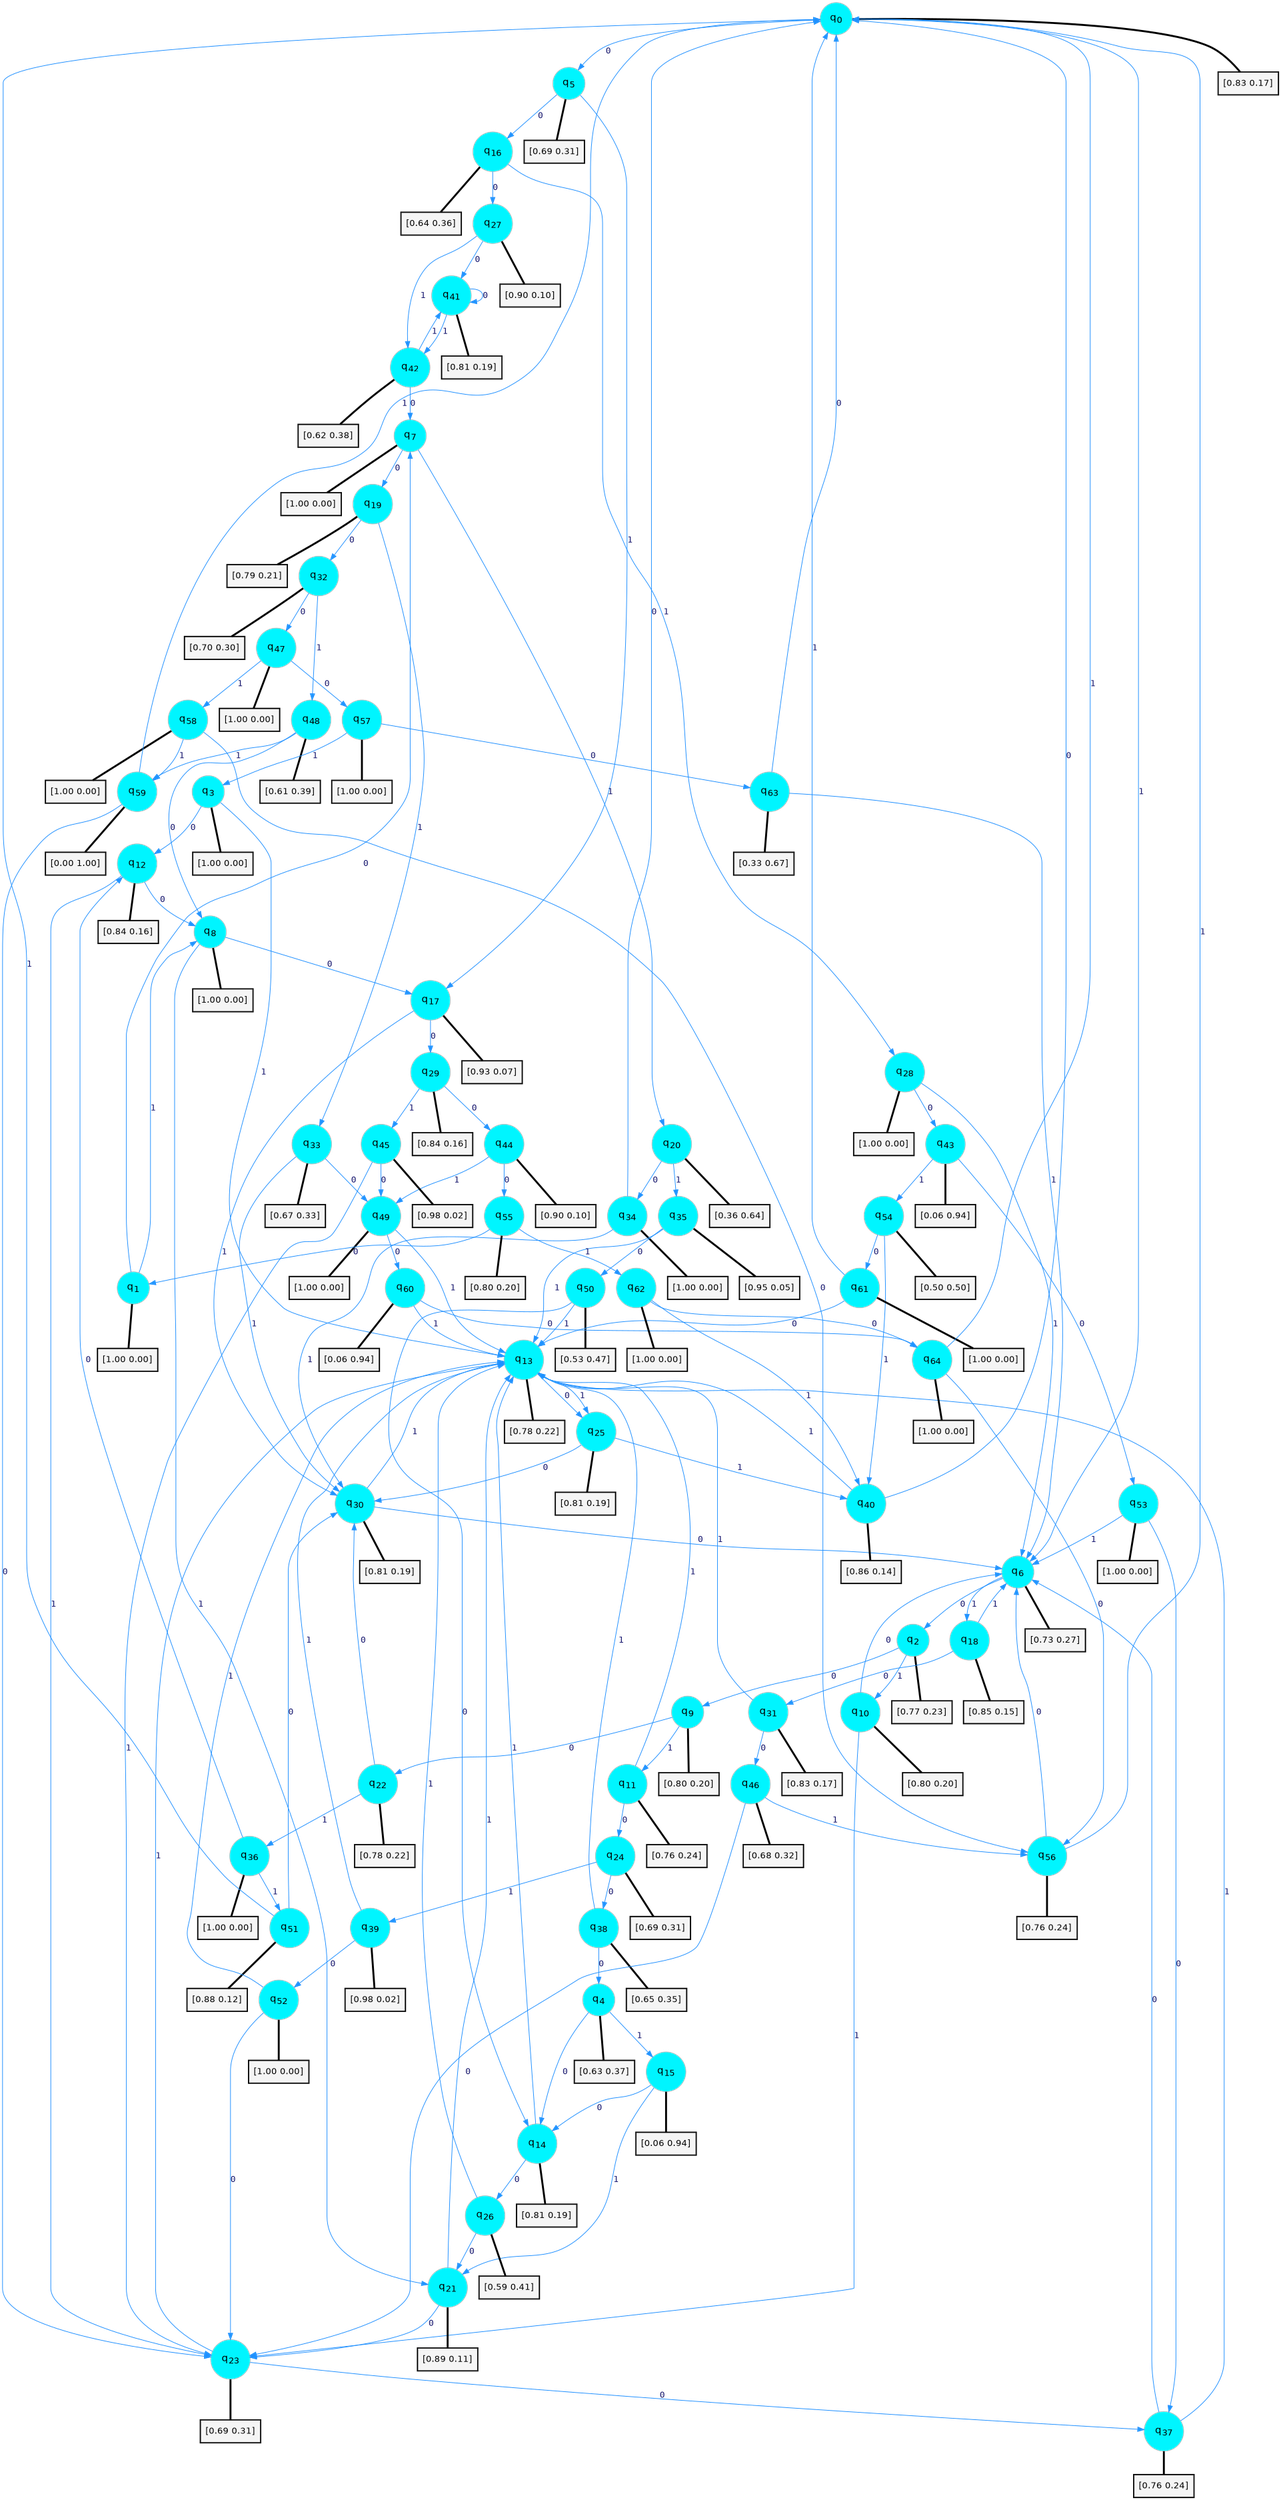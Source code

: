 digraph G {
graph [
bgcolor=transparent, dpi=300, rankdir=TD, size="40,25"];
node [
color=gray, fillcolor=turquoise1, fontcolor=black, fontname=Helvetica, fontsize=16, fontweight=bold, shape=circle, style=filled];
edge [
arrowsize=1, color=dodgerblue1, fontcolor=midnightblue, fontname=courier, fontweight=bold, penwidth=1, style=solid, weight=20];
0[label=<q<SUB>0</SUB>>];
1[label=<q<SUB>1</SUB>>];
2[label=<q<SUB>2</SUB>>];
3[label=<q<SUB>3</SUB>>];
4[label=<q<SUB>4</SUB>>];
5[label=<q<SUB>5</SUB>>];
6[label=<q<SUB>6</SUB>>];
7[label=<q<SUB>7</SUB>>];
8[label=<q<SUB>8</SUB>>];
9[label=<q<SUB>9</SUB>>];
10[label=<q<SUB>10</SUB>>];
11[label=<q<SUB>11</SUB>>];
12[label=<q<SUB>12</SUB>>];
13[label=<q<SUB>13</SUB>>];
14[label=<q<SUB>14</SUB>>];
15[label=<q<SUB>15</SUB>>];
16[label=<q<SUB>16</SUB>>];
17[label=<q<SUB>17</SUB>>];
18[label=<q<SUB>18</SUB>>];
19[label=<q<SUB>19</SUB>>];
20[label=<q<SUB>20</SUB>>];
21[label=<q<SUB>21</SUB>>];
22[label=<q<SUB>22</SUB>>];
23[label=<q<SUB>23</SUB>>];
24[label=<q<SUB>24</SUB>>];
25[label=<q<SUB>25</SUB>>];
26[label=<q<SUB>26</SUB>>];
27[label=<q<SUB>27</SUB>>];
28[label=<q<SUB>28</SUB>>];
29[label=<q<SUB>29</SUB>>];
30[label=<q<SUB>30</SUB>>];
31[label=<q<SUB>31</SUB>>];
32[label=<q<SUB>32</SUB>>];
33[label=<q<SUB>33</SUB>>];
34[label=<q<SUB>34</SUB>>];
35[label=<q<SUB>35</SUB>>];
36[label=<q<SUB>36</SUB>>];
37[label=<q<SUB>37</SUB>>];
38[label=<q<SUB>38</SUB>>];
39[label=<q<SUB>39</SUB>>];
40[label=<q<SUB>40</SUB>>];
41[label=<q<SUB>41</SUB>>];
42[label=<q<SUB>42</SUB>>];
43[label=<q<SUB>43</SUB>>];
44[label=<q<SUB>44</SUB>>];
45[label=<q<SUB>45</SUB>>];
46[label=<q<SUB>46</SUB>>];
47[label=<q<SUB>47</SUB>>];
48[label=<q<SUB>48</SUB>>];
49[label=<q<SUB>49</SUB>>];
50[label=<q<SUB>50</SUB>>];
51[label=<q<SUB>51</SUB>>];
52[label=<q<SUB>52</SUB>>];
53[label=<q<SUB>53</SUB>>];
54[label=<q<SUB>54</SUB>>];
55[label=<q<SUB>55</SUB>>];
56[label=<q<SUB>56</SUB>>];
57[label=<q<SUB>57</SUB>>];
58[label=<q<SUB>58</SUB>>];
59[label=<q<SUB>59</SUB>>];
60[label=<q<SUB>60</SUB>>];
61[label=<q<SUB>61</SUB>>];
62[label=<q<SUB>62</SUB>>];
63[label=<q<SUB>63</SUB>>];
64[label=<q<SUB>64</SUB>>];
65[label="[0.83 0.17]", shape=box,fontcolor=black, fontname=Helvetica, fontsize=14, penwidth=2, fillcolor=whitesmoke,color=black];
66[label="[1.00 0.00]", shape=box,fontcolor=black, fontname=Helvetica, fontsize=14, penwidth=2, fillcolor=whitesmoke,color=black];
67[label="[0.77 0.23]", shape=box,fontcolor=black, fontname=Helvetica, fontsize=14, penwidth=2, fillcolor=whitesmoke,color=black];
68[label="[1.00 0.00]", shape=box,fontcolor=black, fontname=Helvetica, fontsize=14, penwidth=2, fillcolor=whitesmoke,color=black];
69[label="[0.63 0.37]", shape=box,fontcolor=black, fontname=Helvetica, fontsize=14, penwidth=2, fillcolor=whitesmoke,color=black];
70[label="[0.69 0.31]", shape=box,fontcolor=black, fontname=Helvetica, fontsize=14, penwidth=2, fillcolor=whitesmoke,color=black];
71[label="[0.73 0.27]", shape=box,fontcolor=black, fontname=Helvetica, fontsize=14, penwidth=2, fillcolor=whitesmoke,color=black];
72[label="[1.00 0.00]", shape=box,fontcolor=black, fontname=Helvetica, fontsize=14, penwidth=2, fillcolor=whitesmoke,color=black];
73[label="[1.00 0.00]", shape=box,fontcolor=black, fontname=Helvetica, fontsize=14, penwidth=2, fillcolor=whitesmoke,color=black];
74[label="[0.80 0.20]", shape=box,fontcolor=black, fontname=Helvetica, fontsize=14, penwidth=2, fillcolor=whitesmoke,color=black];
75[label="[0.80 0.20]", shape=box,fontcolor=black, fontname=Helvetica, fontsize=14, penwidth=2, fillcolor=whitesmoke,color=black];
76[label="[0.76 0.24]", shape=box,fontcolor=black, fontname=Helvetica, fontsize=14, penwidth=2, fillcolor=whitesmoke,color=black];
77[label="[0.84 0.16]", shape=box,fontcolor=black, fontname=Helvetica, fontsize=14, penwidth=2, fillcolor=whitesmoke,color=black];
78[label="[0.78 0.22]", shape=box,fontcolor=black, fontname=Helvetica, fontsize=14, penwidth=2, fillcolor=whitesmoke,color=black];
79[label="[0.81 0.19]", shape=box,fontcolor=black, fontname=Helvetica, fontsize=14, penwidth=2, fillcolor=whitesmoke,color=black];
80[label="[0.06 0.94]", shape=box,fontcolor=black, fontname=Helvetica, fontsize=14, penwidth=2, fillcolor=whitesmoke,color=black];
81[label="[0.64 0.36]", shape=box,fontcolor=black, fontname=Helvetica, fontsize=14, penwidth=2, fillcolor=whitesmoke,color=black];
82[label="[0.93 0.07]", shape=box,fontcolor=black, fontname=Helvetica, fontsize=14, penwidth=2, fillcolor=whitesmoke,color=black];
83[label="[0.85 0.15]", shape=box,fontcolor=black, fontname=Helvetica, fontsize=14, penwidth=2, fillcolor=whitesmoke,color=black];
84[label="[0.79 0.21]", shape=box,fontcolor=black, fontname=Helvetica, fontsize=14, penwidth=2, fillcolor=whitesmoke,color=black];
85[label="[0.36 0.64]", shape=box,fontcolor=black, fontname=Helvetica, fontsize=14, penwidth=2, fillcolor=whitesmoke,color=black];
86[label="[0.89 0.11]", shape=box,fontcolor=black, fontname=Helvetica, fontsize=14, penwidth=2, fillcolor=whitesmoke,color=black];
87[label="[0.78 0.22]", shape=box,fontcolor=black, fontname=Helvetica, fontsize=14, penwidth=2, fillcolor=whitesmoke,color=black];
88[label="[0.69 0.31]", shape=box,fontcolor=black, fontname=Helvetica, fontsize=14, penwidth=2, fillcolor=whitesmoke,color=black];
89[label="[0.69 0.31]", shape=box,fontcolor=black, fontname=Helvetica, fontsize=14, penwidth=2, fillcolor=whitesmoke,color=black];
90[label="[0.81 0.19]", shape=box,fontcolor=black, fontname=Helvetica, fontsize=14, penwidth=2, fillcolor=whitesmoke,color=black];
91[label="[0.59 0.41]", shape=box,fontcolor=black, fontname=Helvetica, fontsize=14, penwidth=2, fillcolor=whitesmoke,color=black];
92[label="[0.90 0.10]", shape=box,fontcolor=black, fontname=Helvetica, fontsize=14, penwidth=2, fillcolor=whitesmoke,color=black];
93[label="[1.00 0.00]", shape=box,fontcolor=black, fontname=Helvetica, fontsize=14, penwidth=2, fillcolor=whitesmoke,color=black];
94[label="[0.84 0.16]", shape=box,fontcolor=black, fontname=Helvetica, fontsize=14, penwidth=2, fillcolor=whitesmoke,color=black];
95[label="[0.81 0.19]", shape=box,fontcolor=black, fontname=Helvetica, fontsize=14, penwidth=2, fillcolor=whitesmoke,color=black];
96[label="[0.83 0.17]", shape=box,fontcolor=black, fontname=Helvetica, fontsize=14, penwidth=2, fillcolor=whitesmoke,color=black];
97[label="[0.70 0.30]", shape=box,fontcolor=black, fontname=Helvetica, fontsize=14, penwidth=2, fillcolor=whitesmoke,color=black];
98[label="[0.67 0.33]", shape=box,fontcolor=black, fontname=Helvetica, fontsize=14, penwidth=2, fillcolor=whitesmoke,color=black];
99[label="[1.00 0.00]", shape=box,fontcolor=black, fontname=Helvetica, fontsize=14, penwidth=2, fillcolor=whitesmoke,color=black];
100[label="[0.95 0.05]", shape=box,fontcolor=black, fontname=Helvetica, fontsize=14, penwidth=2, fillcolor=whitesmoke,color=black];
101[label="[1.00 0.00]", shape=box,fontcolor=black, fontname=Helvetica, fontsize=14, penwidth=2, fillcolor=whitesmoke,color=black];
102[label="[0.76 0.24]", shape=box,fontcolor=black, fontname=Helvetica, fontsize=14, penwidth=2, fillcolor=whitesmoke,color=black];
103[label="[0.65 0.35]", shape=box,fontcolor=black, fontname=Helvetica, fontsize=14, penwidth=2, fillcolor=whitesmoke,color=black];
104[label="[0.98 0.02]", shape=box,fontcolor=black, fontname=Helvetica, fontsize=14, penwidth=2, fillcolor=whitesmoke,color=black];
105[label="[0.86 0.14]", shape=box,fontcolor=black, fontname=Helvetica, fontsize=14, penwidth=2, fillcolor=whitesmoke,color=black];
106[label="[0.81 0.19]", shape=box,fontcolor=black, fontname=Helvetica, fontsize=14, penwidth=2, fillcolor=whitesmoke,color=black];
107[label="[0.62 0.38]", shape=box,fontcolor=black, fontname=Helvetica, fontsize=14, penwidth=2, fillcolor=whitesmoke,color=black];
108[label="[0.06 0.94]", shape=box,fontcolor=black, fontname=Helvetica, fontsize=14, penwidth=2, fillcolor=whitesmoke,color=black];
109[label="[0.90 0.10]", shape=box,fontcolor=black, fontname=Helvetica, fontsize=14, penwidth=2, fillcolor=whitesmoke,color=black];
110[label="[0.98 0.02]", shape=box,fontcolor=black, fontname=Helvetica, fontsize=14, penwidth=2, fillcolor=whitesmoke,color=black];
111[label="[0.68 0.32]", shape=box,fontcolor=black, fontname=Helvetica, fontsize=14, penwidth=2, fillcolor=whitesmoke,color=black];
112[label="[1.00 0.00]", shape=box,fontcolor=black, fontname=Helvetica, fontsize=14, penwidth=2, fillcolor=whitesmoke,color=black];
113[label="[0.61 0.39]", shape=box,fontcolor=black, fontname=Helvetica, fontsize=14, penwidth=2, fillcolor=whitesmoke,color=black];
114[label="[1.00 0.00]", shape=box,fontcolor=black, fontname=Helvetica, fontsize=14, penwidth=2, fillcolor=whitesmoke,color=black];
115[label="[0.53 0.47]", shape=box,fontcolor=black, fontname=Helvetica, fontsize=14, penwidth=2, fillcolor=whitesmoke,color=black];
116[label="[0.88 0.12]", shape=box,fontcolor=black, fontname=Helvetica, fontsize=14, penwidth=2, fillcolor=whitesmoke,color=black];
117[label="[1.00 0.00]", shape=box,fontcolor=black, fontname=Helvetica, fontsize=14, penwidth=2, fillcolor=whitesmoke,color=black];
118[label="[1.00 0.00]", shape=box,fontcolor=black, fontname=Helvetica, fontsize=14, penwidth=2, fillcolor=whitesmoke,color=black];
119[label="[0.50 0.50]", shape=box,fontcolor=black, fontname=Helvetica, fontsize=14, penwidth=2, fillcolor=whitesmoke,color=black];
120[label="[0.80 0.20]", shape=box,fontcolor=black, fontname=Helvetica, fontsize=14, penwidth=2, fillcolor=whitesmoke,color=black];
121[label="[0.76 0.24]", shape=box,fontcolor=black, fontname=Helvetica, fontsize=14, penwidth=2, fillcolor=whitesmoke,color=black];
122[label="[1.00 0.00]", shape=box,fontcolor=black, fontname=Helvetica, fontsize=14, penwidth=2, fillcolor=whitesmoke,color=black];
123[label="[1.00 0.00]", shape=box,fontcolor=black, fontname=Helvetica, fontsize=14, penwidth=2, fillcolor=whitesmoke,color=black];
124[label="[0.00 1.00]", shape=box,fontcolor=black, fontname=Helvetica, fontsize=14, penwidth=2, fillcolor=whitesmoke,color=black];
125[label="[0.06 0.94]", shape=box,fontcolor=black, fontname=Helvetica, fontsize=14, penwidth=2, fillcolor=whitesmoke,color=black];
126[label="[1.00 0.00]", shape=box,fontcolor=black, fontname=Helvetica, fontsize=14, penwidth=2, fillcolor=whitesmoke,color=black];
127[label="[1.00 0.00]", shape=box,fontcolor=black, fontname=Helvetica, fontsize=14, penwidth=2, fillcolor=whitesmoke,color=black];
128[label="[0.33 0.67]", shape=box,fontcolor=black, fontname=Helvetica, fontsize=14, penwidth=2, fillcolor=whitesmoke,color=black];
129[label="[1.00 0.00]", shape=box,fontcolor=black, fontname=Helvetica, fontsize=14, penwidth=2, fillcolor=whitesmoke,color=black];
0->5 [label=0];
0->6 [label=1];
0->65 [arrowhead=none, penwidth=3,color=black];
1->7 [label=0];
1->8 [label=1];
1->66 [arrowhead=none, penwidth=3,color=black];
2->9 [label=0];
2->10 [label=1];
2->67 [arrowhead=none, penwidth=3,color=black];
3->12 [label=0];
3->13 [label=1];
3->68 [arrowhead=none, penwidth=3,color=black];
4->14 [label=0];
4->15 [label=1];
4->69 [arrowhead=none, penwidth=3,color=black];
5->16 [label=0];
5->17 [label=1];
5->70 [arrowhead=none, penwidth=3,color=black];
6->2 [label=0];
6->18 [label=1];
6->71 [arrowhead=none, penwidth=3,color=black];
7->19 [label=0];
7->20 [label=1];
7->72 [arrowhead=none, penwidth=3,color=black];
8->17 [label=0];
8->21 [label=1];
8->73 [arrowhead=none, penwidth=3,color=black];
9->22 [label=0];
9->11 [label=1];
9->74 [arrowhead=none, penwidth=3,color=black];
10->6 [label=0];
10->23 [label=1];
10->75 [arrowhead=none, penwidth=3,color=black];
11->24 [label=0];
11->13 [label=1];
11->76 [arrowhead=none, penwidth=3,color=black];
12->8 [label=0];
12->23 [label=1];
12->77 [arrowhead=none, penwidth=3,color=black];
13->25 [label=0];
13->25 [label=1];
13->78 [arrowhead=none, penwidth=3,color=black];
14->26 [label=0];
14->13 [label=1];
14->79 [arrowhead=none, penwidth=3,color=black];
15->14 [label=0];
15->21 [label=1];
15->80 [arrowhead=none, penwidth=3,color=black];
16->27 [label=0];
16->28 [label=1];
16->81 [arrowhead=none, penwidth=3,color=black];
17->29 [label=0];
17->30 [label=1];
17->82 [arrowhead=none, penwidth=3,color=black];
18->31 [label=0];
18->6 [label=1];
18->83 [arrowhead=none, penwidth=3,color=black];
19->32 [label=0];
19->33 [label=1];
19->84 [arrowhead=none, penwidth=3,color=black];
20->34 [label=0];
20->35 [label=1];
20->85 [arrowhead=none, penwidth=3,color=black];
21->23 [label=0];
21->13 [label=1];
21->86 [arrowhead=none, penwidth=3,color=black];
22->30 [label=0];
22->36 [label=1];
22->87 [arrowhead=none, penwidth=3,color=black];
23->37 [label=0];
23->13 [label=1];
23->88 [arrowhead=none, penwidth=3,color=black];
24->38 [label=0];
24->39 [label=1];
24->89 [arrowhead=none, penwidth=3,color=black];
25->30 [label=0];
25->40 [label=1];
25->90 [arrowhead=none, penwidth=3,color=black];
26->21 [label=0];
26->13 [label=1];
26->91 [arrowhead=none, penwidth=3,color=black];
27->41 [label=0];
27->42 [label=1];
27->92 [arrowhead=none, penwidth=3,color=black];
28->43 [label=0];
28->6 [label=1];
28->93 [arrowhead=none, penwidth=3,color=black];
29->44 [label=0];
29->45 [label=1];
29->94 [arrowhead=none, penwidth=3,color=black];
30->6 [label=0];
30->13 [label=1];
30->95 [arrowhead=none, penwidth=3,color=black];
31->46 [label=0];
31->13 [label=1];
31->96 [arrowhead=none, penwidth=3,color=black];
32->47 [label=0];
32->48 [label=1];
32->97 [arrowhead=none, penwidth=3,color=black];
33->49 [label=0];
33->30 [label=1];
33->98 [arrowhead=none, penwidth=3,color=black];
34->0 [label=0];
34->30 [label=1];
34->99 [arrowhead=none, penwidth=3,color=black];
35->50 [label=0];
35->13 [label=1];
35->100 [arrowhead=none, penwidth=3,color=black];
36->12 [label=0];
36->51 [label=1];
36->101 [arrowhead=none, penwidth=3,color=black];
37->6 [label=0];
37->13 [label=1];
37->102 [arrowhead=none, penwidth=3,color=black];
38->4 [label=0];
38->13 [label=1];
38->103 [arrowhead=none, penwidth=3,color=black];
39->52 [label=0];
39->13 [label=1];
39->104 [arrowhead=none, penwidth=3,color=black];
40->0 [label=0];
40->13 [label=1];
40->105 [arrowhead=none, penwidth=3,color=black];
41->41 [label=0];
41->42 [label=1];
41->106 [arrowhead=none, penwidth=3,color=black];
42->7 [label=0];
42->41 [label=1];
42->107 [arrowhead=none, penwidth=3,color=black];
43->53 [label=0];
43->54 [label=1];
43->108 [arrowhead=none, penwidth=3,color=black];
44->55 [label=0];
44->49 [label=1];
44->109 [arrowhead=none, penwidth=3,color=black];
45->49 [label=0];
45->23 [label=1];
45->110 [arrowhead=none, penwidth=3,color=black];
46->23 [label=0];
46->56 [label=1];
46->111 [arrowhead=none, penwidth=3,color=black];
47->57 [label=0];
47->58 [label=1];
47->112 [arrowhead=none, penwidth=3,color=black];
48->8 [label=0];
48->59 [label=1];
48->113 [arrowhead=none, penwidth=3,color=black];
49->60 [label=0];
49->13 [label=1];
49->114 [arrowhead=none, penwidth=3,color=black];
50->14 [label=0];
50->13 [label=1];
50->115 [arrowhead=none, penwidth=3,color=black];
51->30 [label=0];
51->0 [label=1];
51->116 [arrowhead=none, penwidth=3,color=black];
52->23 [label=0];
52->13 [label=1];
52->117 [arrowhead=none, penwidth=3,color=black];
53->37 [label=0];
53->6 [label=1];
53->118 [arrowhead=none, penwidth=3,color=black];
54->61 [label=0];
54->40 [label=1];
54->119 [arrowhead=none, penwidth=3,color=black];
55->1 [label=0];
55->62 [label=1];
55->120 [arrowhead=none, penwidth=3,color=black];
56->6 [label=0];
56->0 [label=1];
56->121 [arrowhead=none, penwidth=3,color=black];
57->63 [label=0];
57->3 [label=1];
57->122 [arrowhead=none, penwidth=3,color=black];
58->56 [label=0];
58->59 [label=1];
58->123 [arrowhead=none, penwidth=3,color=black];
59->23 [label=0];
59->0 [label=1];
59->124 [arrowhead=none, penwidth=3,color=black];
60->64 [label=0];
60->13 [label=1];
60->125 [arrowhead=none, penwidth=3,color=black];
61->13 [label=0];
61->0 [label=1];
61->126 [arrowhead=none, penwidth=3,color=black];
62->64 [label=0];
62->40 [label=1];
62->127 [arrowhead=none, penwidth=3,color=black];
63->0 [label=0];
63->6 [label=1];
63->128 [arrowhead=none, penwidth=3,color=black];
64->56 [label=0];
64->0 [label=1];
64->129 [arrowhead=none, penwidth=3,color=black];
}
